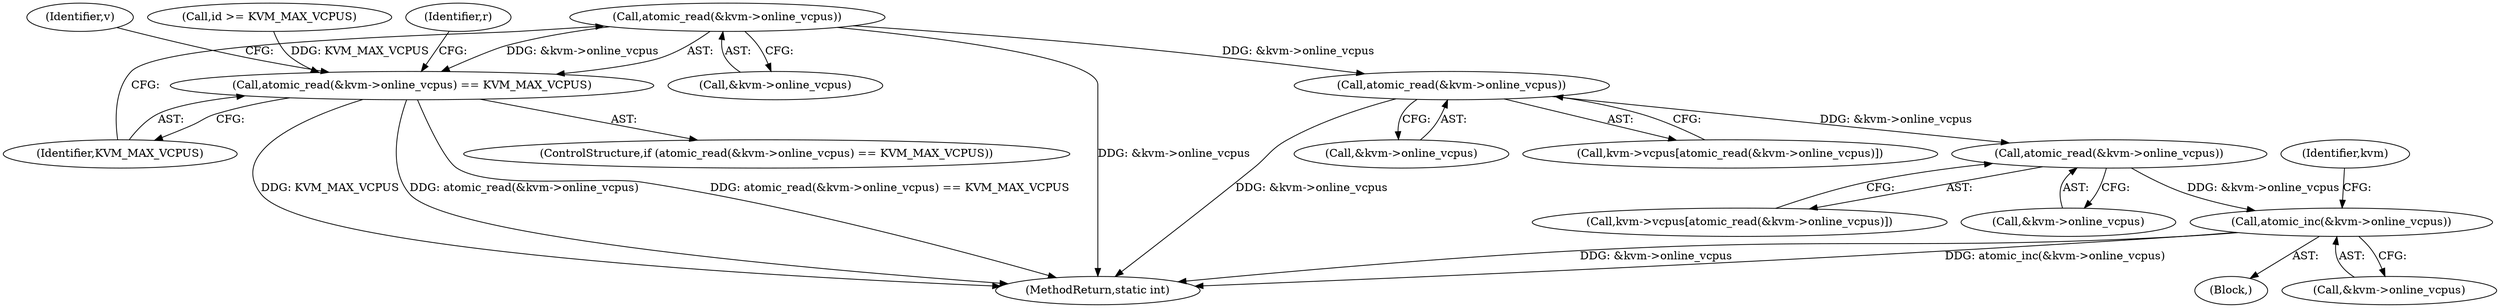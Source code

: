 digraph "0_linux_338c7dbadd2671189cec7faf64c84d01071b3f96@API" {
"1000157" [label="(Call,atomic_read(&kvm->online_vcpus))"];
"1000156" [label="(Call,atomic_read(&kvm->online_vcpus) == KVM_MAX_VCPUS)"];
"1000186" [label="(Call,atomic_read(&kvm->online_vcpus))"];
"1000210" [label="(Call,atomic_read(&kvm->online_vcpus))"];
"1000217" [label="(Call,atomic_inc(&kvm->online_vcpus))"];
"1000158" [label="(Call,&kvm->online_vcpus)"];
"1000211" [label="(Call,&kvm->online_vcpus)"];
"1000210" [label="(Call,atomic_read(&kvm->online_vcpus))"];
"1000242" [label="(MethodReturn,static int)"];
"1000182" [label="(Call,kvm->vcpus[atomic_read(&kvm->online_vcpus)])"];
"1000156" [label="(Call,atomic_read(&kvm->online_vcpus) == KVM_MAX_VCPUS)"];
"1000187" [label="(Call,&kvm->online_vcpus)"];
"1000155" [label="(ControlStructure,if (atomic_read(&kvm->online_vcpus) == KVM_MAX_VCPUS))"];
"1000157" [label="(Call,atomic_read(&kvm->online_vcpus))"];
"1000109" [label="(Call,id >= KVM_MAX_VCPUS)"];
"1000165" [label="(Identifier,r)"];
"1000104" [label="(Block,)"];
"1000162" [label="(Identifier,KVM_MAX_VCPUS)"];
"1000206" [label="(Call,kvm->vcpus[atomic_read(&kvm->online_vcpus)])"];
"1000225" [label="(Identifier,kvm)"];
"1000218" [label="(Call,&kvm->online_vcpus)"];
"1000172" [label="(Identifier,v)"];
"1000186" [label="(Call,atomic_read(&kvm->online_vcpus))"];
"1000217" [label="(Call,atomic_inc(&kvm->online_vcpus))"];
"1000157" -> "1000156"  [label="AST: "];
"1000157" -> "1000158"  [label="CFG: "];
"1000158" -> "1000157"  [label="AST: "];
"1000162" -> "1000157"  [label="CFG: "];
"1000157" -> "1000242"  [label="DDG: &kvm->online_vcpus"];
"1000157" -> "1000156"  [label="DDG: &kvm->online_vcpus"];
"1000157" -> "1000186"  [label="DDG: &kvm->online_vcpus"];
"1000156" -> "1000155"  [label="AST: "];
"1000156" -> "1000162"  [label="CFG: "];
"1000162" -> "1000156"  [label="AST: "];
"1000165" -> "1000156"  [label="CFG: "];
"1000172" -> "1000156"  [label="CFG: "];
"1000156" -> "1000242"  [label="DDG: atomic_read(&kvm->online_vcpus) == KVM_MAX_VCPUS"];
"1000156" -> "1000242"  [label="DDG: atomic_read(&kvm->online_vcpus)"];
"1000156" -> "1000242"  [label="DDG: KVM_MAX_VCPUS"];
"1000109" -> "1000156"  [label="DDG: KVM_MAX_VCPUS"];
"1000186" -> "1000182"  [label="AST: "];
"1000186" -> "1000187"  [label="CFG: "];
"1000187" -> "1000186"  [label="AST: "];
"1000182" -> "1000186"  [label="CFG: "];
"1000186" -> "1000242"  [label="DDG: &kvm->online_vcpus"];
"1000186" -> "1000210"  [label="DDG: &kvm->online_vcpus"];
"1000210" -> "1000206"  [label="AST: "];
"1000210" -> "1000211"  [label="CFG: "];
"1000211" -> "1000210"  [label="AST: "];
"1000206" -> "1000210"  [label="CFG: "];
"1000210" -> "1000217"  [label="DDG: &kvm->online_vcpus"];
"1000217" -> "1000104"  [label="AST: "];
"1000217" -> "1000218"  [label="CFG: "];
"1000218" -> "1000217"  [label="AST: "];
"1000225" -> "1000217"  [label="CFG: "];
"1000217" -> "1000242"  [label="DDG: atomic_inc(&kvm->online_vcpus)"];
"1000217" -> "1000242"  [label="DDG: &kvm->online_vcpus"];
}
